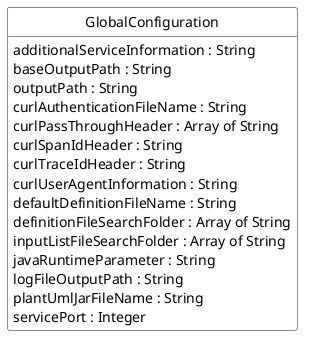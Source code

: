 @startuml
hide circle
hide methods
hide stereotype
show <<Enumeration>> stereotype
skinparam class {
   BackgroundColor<<Enumeration>> #E6F5F7
   BackgroundColor<<Ref>> #FFFFE0
   BackgroundColor<<Pivot>> #FFFFFFF
   BackgroundColor #FCF2E3
}

class GlobalConfiguration <<Pivot>>{
   additionalServiceInformation : String
   baseOutputPath : String
   outputPath : String
   curlAuthenticationFileName : String
   curlPassThroughHeader : Array of String
   curlSpanIdHeader : String
   curlTraceIdHeader : String
   curlUserAgentInformation : String
   defaultDefinitionFileName : String
   definitionFileSearchFolder : Array of String
   inputListFileSearchFolder : Array of String
   javaRuntimeParameter : String
   logFileOutputPath : String
   plantUmlJarFileName : String
   servicePort : Integer
}


@enduml
